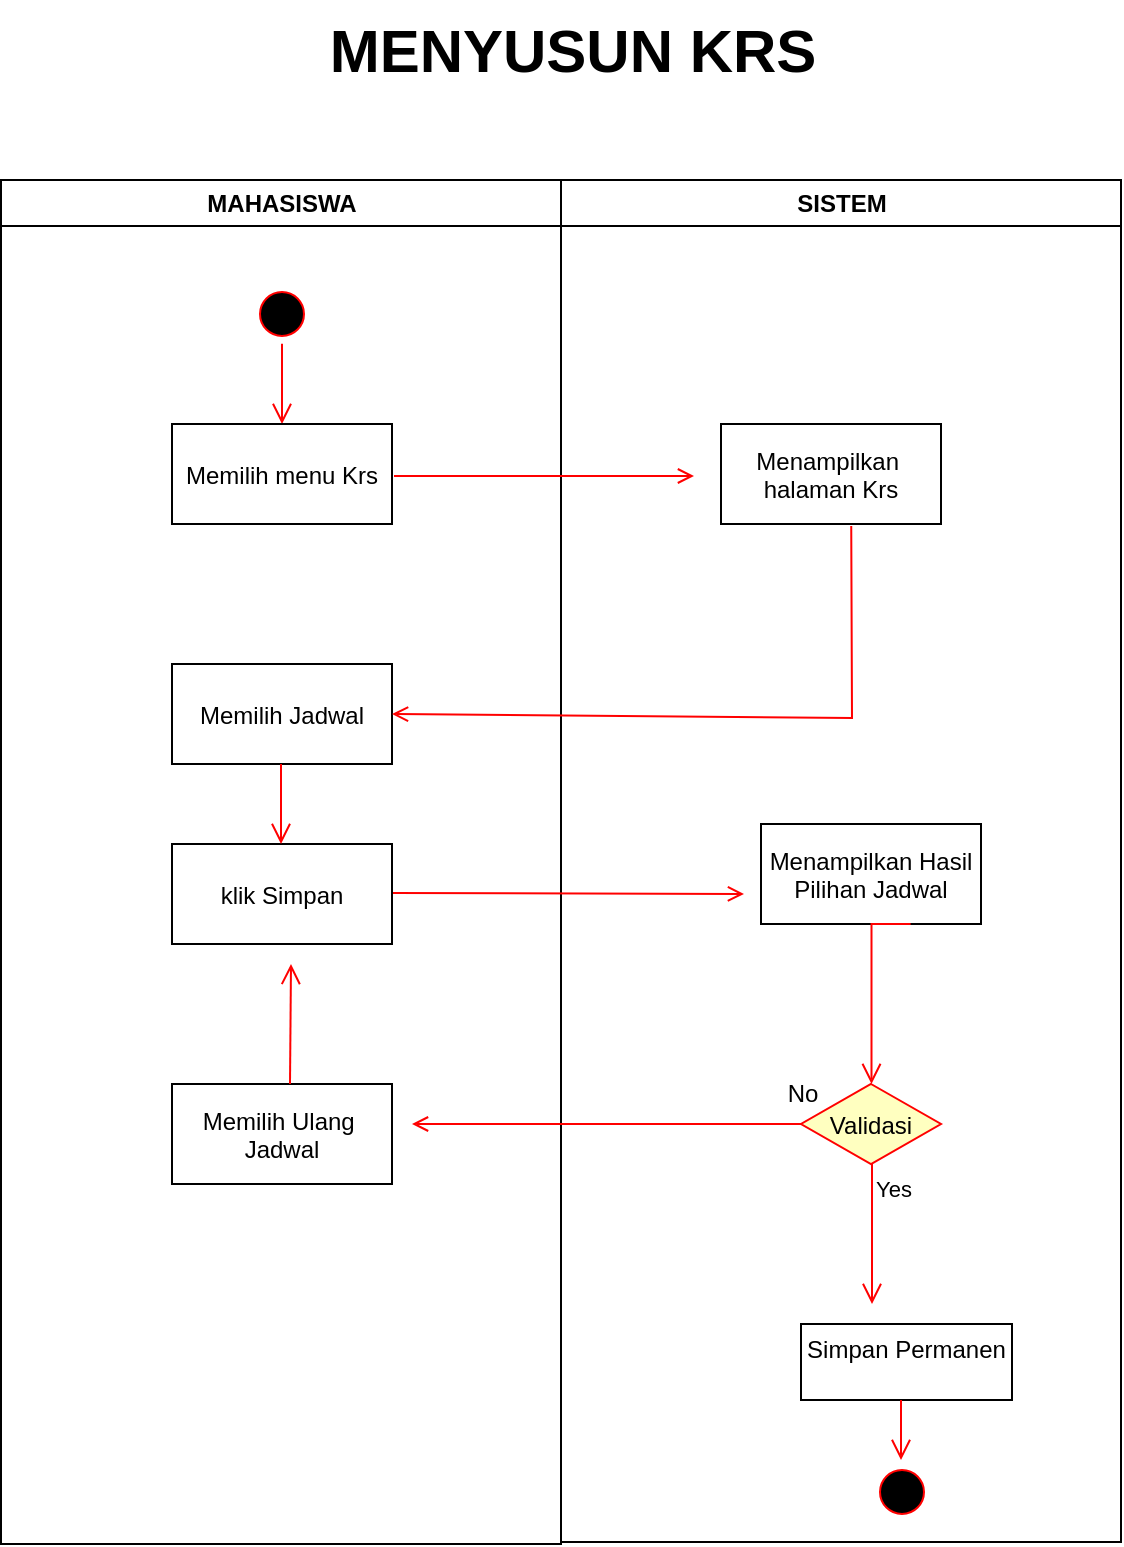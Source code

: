 <mxfile version="24.3.1" type="device">
  <diagram name="Page-1" id="e7e014a7-5840-1c2e-5031-d8a46d1fe8dd">
    <mxGraphModel dx="1050" dy="565" grid="1" gridSize="10" guides="1" tooltips="1" connect="1" arrows="1" fold="1" page="1" pageScale="1" pageWidth="1169" pageHeight="826" background="none" math="0" shadow="0">
      <root>
        <mxCell id="0" />
        <mxCell id="1" parent="0" />
        <mxCell id="2" value="MAHASISWA" style="swimlane;whiteSpace=wrap" parent="1" vertex="1">
          <mxGeometry x="164.5" y="128" width="280" height="682" as="geometry" />
        </mxCell>
        <mxCell id="3" value="SISTEM" style="swimlane;whiteSpace=wrap" parent="1" vertex="1">
          <mxGeometry x="444.5" y="128" width="280" height="681" as="geometry" />
        </mxCell>
        <mxCell id="Lf3dww0xjz-Nq8MFS-Qh-41" value="" style="ellipse;shape=startState;fillColor=#000000;strokeColor=#ff0000;" vertex="1" parent="3">
          <mxGeometry x="-154.5" y="52" width="30" height="30" as="geometry" />
        </mxCell>
        <mxCell id="Lf3dww0xjz-Nq8MFS-Qh-42" value="" style="edgeStyle=elbowEdgeStyle;elbow=horizontal;verticalAlign=bottom;endArrow=open;endSize=8;strokeColor=#FF0000;endFill=1;rounded=0" edge="1" parent="3">
          <mxGeometry x="-509" y="-216" as="geometry">
            <mxPoint x="-140" y="122" as="targetPoint" />
            <mxPoint x="-139.5" y="81.925" as="sourcePoint" />
          </mxGeometry>
        </mxCell>
        <mxCell id="Lf3dww0xjz-Nq8MFS-Qh-43" value="Memilih menu Krs" style="" vertex="1" parent="3">
          <mxGeometry x="-194.5" y="122" width="110" height="50" as="geometry" />
        </mxCell>
        <mxCell id="Lf3dww0xjz-Nq8MFS-Qh-44" value="" style="endArrow=open;strokeColor=#FF0000;endFill=1;rounded=0" edge="1" parent="3">
          <mxGeometry relative="1" as="geometry">
            <mxPoint x="-83.5" y="148" as="sourcePoint" />
            <mxPoint x="66.5" y="148" as="targetPoint" />
          </mxGeometry>
        </mxCell>
        <mxCell id="Lf3dww0xjz-Nq8MFS-Qh-45" value="Memilih Jadwal" style="" vertex="1" parent="3">
          <mxGeometry x="-194.5" y="242" width="110" height="50" as="geometry" />
        </mxCell>
        <mxCell id="Lf3dww0xjz-Nq8MFS-Qh-46" value="" style="endArrow=open;strokeColor=#FF0000;endFill=1;rounded=0;exitX=0.592;exitY=1.02;exitDx=0;exitDy=0;exitPerimeter=0;entryX=1;entryY=0.5;entryDx=0;entryDy=0;startSize=0;" edge="1" parent="3" source="Lf3dww0xjz-Nq8MFS-Qh-52" target="Lf3dww0xjz-Nq8MFS-Qh-45">
          <mxGeometry relative="1" as="geometry">
            <mxPoint x="145.5" y="192" as="sourcePoint" />
            <mxPoint x="-14.5" y="269" as="targetPoint" />
            <Array as="points">
              <mxPoint x="145.5" y="269" />
            </Array>
          </mxGeometry>
        </mxCell>
        <mxCell id="Lf3dww0xjz-Nq8MFS-Qh-47" value="klik Simpan" style="" vertex="1" parent="3">
          <mxGeometry x="-194.5" y="332" width="110" height="50" as="geometry" />
        </mxCell>
        <mxCell id="Lf3dww0xjz-Nq8MFS-Qh-48" value="" style="edgeStyle=elbowEdgeStyle;elbow=horizontal;align=left;verticalAlign=top;endArrow=open;endSize=8;strokeColor=#FF0000;endFill=1;rounded=0" edge="1" parent="3">
          <mxGeometry x="-1" relative="1" as="geometry">
            <mxPoint x="-140" y="332" as="targetPoint" />
            <mxPoint x="-140" y="292" as="sourcePoint" />
          </mxGeometry>
        </mxCell>
        <mxCell id="Lf3dww0xjz-Nq8MFS-Qh-49" value="" style="endArrow=open;strokeColor=#FF0000;endFill=1;rounded=0" edge="1" parent="3">
          <mxGeometry relative="1" as="geometry">
            <mxPoint x="-84" y="356.5" as="sourcePoint" />
            <mxPoint x="91.5" y="357" as="targetPoint" />
          </mxGeometry>
        </mxCell>
        <mxCell id="Lf3dww0xjz-Nq8MFS-Qh-50" value="Memilih Ulang &#xa;Jadwal" style="" vertex="1" parent="3">
          <mxGeometry x="-194.5" y="452" width="110" height="50" as="geometry" />
        </mxCell>
        <mxCell id="Lf3dww0xjz-Nq8MFS-Qh-51" value="" style="edgeStyle=elbowEdgeStyle;elbow=horizontal;align=left;verticalAlign=top;endArrow=open;endSize=8;strokeColor=#FF0000;endFill=1;rounded=0" edge="1" parent="3">
          <mxGeometry x="-1" relative="1" as="geometry">
            <mxPoint x="-135.5" y="392" as="targetPoint" />
            <mxPoint x="-135.5" y="452" as="sourcePoint" />
            <Array as="points">
              <mxPoint x="-135" y="422" />
            </Array>
          </mxGeometry>
        </mxCell>
        <mxCell id="Lf3dww0xjz-Nq8MFS-Qh-52" value="Menampilkan &#xa;halaman Krs" style="" vertex="1" parent="3">
          <mxGeometry x="80" y="122" width="110" height="50" as="geometry" />
        </mxCell>
        <mxCell id="Lf3dww0xjz-Nq8MFS-Qh-53" value="Menampilkan Hasil&#xa;Pilihan Jadwal" style="" vertex="1" parent="3">
          <mxGeometry x="100" y="322" width="110" height="50" as="geometry" />
        </mxCell>
        <mxCell id="Lf3dww0xjz-Nq8MFS-Qh-54" value="Validasi" style="rhombus;fillColor=#ffffc0;strokeColor=#ff0000;" vertex="1" parent="3">
          <mxGeometry x="120" y="452" width="70" height="40" as="geometry" />
        </mxCell>
        <mxCell id="Lf3dww0xjz-Nq8MFS-Qh-55" value="" style="endArrow=open;strokeColor=#FF0000;endFill=1;rounded=0;exitX=0;exitY=0.5;exitDx=0;exitDy=0;" edge="1" parent="3" source="Lf3dww0xjz-Nq8MFS-Qh-54">
          <mxGeometry relative="1" as="geometry">
            <mxPoint x="135.5" y="509" as="sourcePoint" />
            <mxPoint x="-74.5" y="472" as="targetPoint" />
          </mxGeometry>
        </mxCell>
        <mxCell id="Lf3dww0xjz-Nq8MFS-Qh-56" value="Simpan Permanen&#xa;" style="" vertex="1" parent="3">
          <mxGeometry x="120" y="572" width="105.5" height="38" as="geometry" />
        </mxCell>
        <mxCell id="Lf3dww0xjz-Nq8MFS-Qh-57" value="Yes" style="edgeStyle=elbowEdgeStyle;elbow=horizontal;align=left;verticalAlign=top;endArrow=open;endSize=8;strokeColor=#FF0000;endFill=1;rounded=0" edge="1" parent="3" source="Lf3dww0xjz-Nq8MFS-Qh-54">
          <mxGeometry x="-1" relative="1" as="geometry">
            <mxPoint x="155.5" y="562" as="targetPoint" />
          </mxGeometry>
        </mxCell>
        <mxCell id="Lf3dww0xjz-Nq8MFS-Qh-58" value="" style="edgeStyle=elbowEdgeStyle;elbow=horizontal;align=left;verticalAlign=bottom;endArrow=open;endSize=8;strokeColor=#FF0000;endFill=1;rounded=0;exitX=0.68;exitY=1;exitDx=0;exitDy=0;exitPerimeter=0;" edge="1" parent="3" source="Lf3dww0xjz-Nq8MFS-Qh-53">
          <mxGeometry x="-0.882" y="-15" relative="1" as="geometry">
            <mxPoint x="154.75" y="452" as="targetPoint" />
            <Array as="points">
              <mxPoint x="155.25" y="382" />
            </Array>
            <mxPoint x="155.5" y="392" as="sourcePoint" />
            <mxPoint x="1" as="offset" />
          </mxGeometry>
        </mxCell>
        <mxCell id="Lf3dww0xjz-Nq8MFS-Qh-59" value="No" style="text;html=1;align=center;verticalAlign=middle;resizable=0;points=[];autosize=1;strokeColor=none;fillColor=none;" vertex="1" parent="3">
          <mxGeometry x="100" y="442" width="40" height="30" as="geometry" />
        </mxCell>
        <mxCell id="Lf3dww0xjz-Nq8MFS-Qh-60" value="" style="ellipse;shape=startState;fillColor=#000000;strokeColor=#ff0000;" vertex="1" parent="3">
          <mxGeometry x="155.5" y="641" width="30" height="30" as="geometry" />
        </mxCell>
        <mxCell id="Lf3dww0xjz-Nq8MFS-Qh-61" value="" style="edgeStyle=elbowEdgeStyle;elbow=horizontal;verticalAlign=bottom;endArrow=open;endSize=8;strokeColor=#FF0000;endFill=1;rounded=0" edge="1" parent="3">
          <mxGeometry x="-1678" y="-472" as="geometry">
            <mxPoint x="169.5" y="640" as="targetPoint" />
            <mxPoint x="170" y="610" as="sourcePoint" />
            <Array as="points" />
          </mxGeometry>
        </mxCell>
        <mxCell id="Lf3dww0xjz-Nq8MFS-Qh-62" value="&lt;b&gt;&lt;font style=&quot;font-size: 30px;&quot;&gt;MENYUSUN KRS&lt;/font&gt;&lt;/b&gt;" style="text;html=1;align=center;verticalAlign=middle;resizable=0;points=[];autosize=1;strokeColor=none;fillColor=none;" vertex="1" parent="1">
          <mxGeometry x="315" y="38" width="270" height="50" as="geometry" />
        </mxCell>
      </root>
    </mxGraphModel>
  </diagram>
</mxfile>
